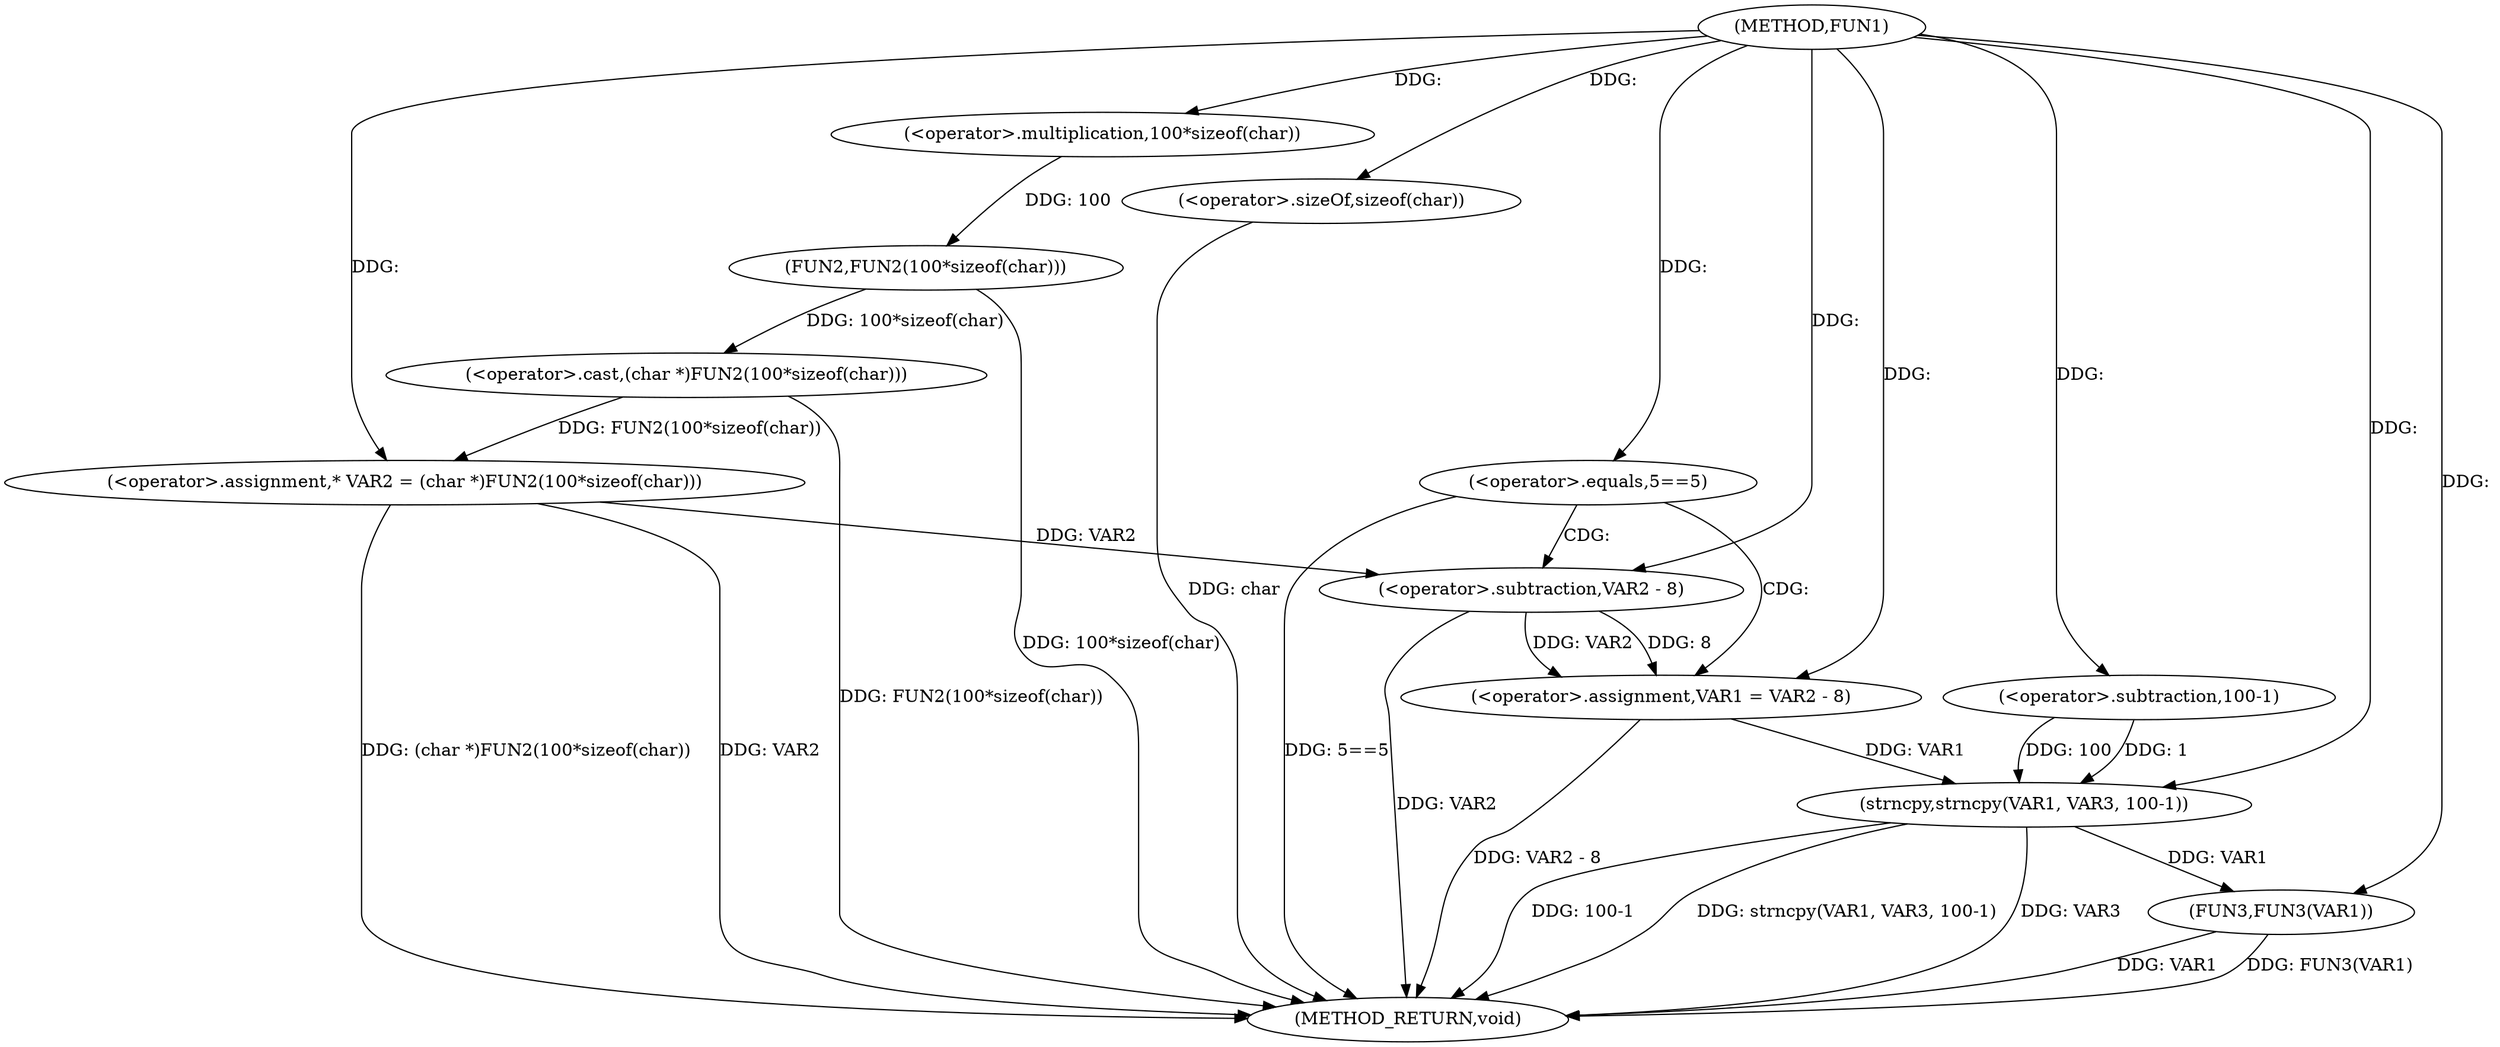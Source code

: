 digraph FUN1 {  
"1000100" [label = "(METHOD,FUN1)" ]
"1000133" [label = "(METHOD_RETURN,void)" ]
"1000104" [label = "(<operator>.assignment,* VAR2 = (char *)FUN2(100*sizeof(char)))" ]
"1000106" [label = "(<operator>.cast,(char *)FUN2(100*sizeof(char)))" ]
"1000108" [label = "(FUN2,FUN2(100*sizeof(char)))" ]
"1000109" [label = "(<operator>.multiplication,100*sizeof(char))" ]
"1000111" [label = "(<operator>.sizeOf,sizeof(char))" ]
"1000114" [label = "(<operator>.equals,5==5)" ]
"1000118" [label = "(<operator>.assignment,VAR1 = VAR2 - 8)" ]
"1000120" [label = "(<operator>.subtraction,VAR2 - 8)" ]
"1000125" [label = "(strncpy,strncpy(VAR1, VAR3, 100-1))" ]
"1000128" [label = "(<operator>.subtraction,100-1)" ]
"1000131" [label = "(FUN3,FUN3(VAR1))" ]
  "1000125" -> "1000133"  [ label = "DDG: strncpy(VAR1, VAR3, 100-1)"] 
  "1000106" -> "1000133"  [ label = "DDG: FUN2(100*sizeof(char))"] 
  "1000104" -> "1000133"  [ label = "DDG: VAR2"] 
  "1000114" -> "1000133"  [ label = "DDG: 5==5"] 
  "1000131" -> "1000133"  [ label = "DDG: VAR1"] 
  "1000120" -> "1000133"  [ label = "DDG: VAR2"] 
  "1000125" -> "1000133"  [ label = "DDG: VAR3"] 
  "1000111" -> "1000133"  [ label = "DDG: char"] 
  "1000118" -> "1000133"  [ label = "DDG: VAR2 - 8"] 
  "1000125" -> "1000133"  [ label = "DDG: 100-1"] 
  "1000131" -> "1000133"  [ label = "DDG: FUN3(VAR1)"] 
  "1000104" -> "1000133"  [ label = "DDG: (char *)FUN2(100*sizeof(char))"] 
  "1000108" -> "1000133"  [ label = "DDG: 100*sizeof(char)"] 
  "1000106" -> "1000104"  [ label = "DDG: FUN2(100*sizeof(char))"] 
  "1000100" -> "1000104"  [ label = "DDG: "] 
  "1000108" -> "1000106"  [ label = "DDG: 100*sizeof(char)"] 
  "1000109" -> "1000108"  [ label = "DDG: 100"] 
  "1000100" -> "1000109"  [ label = "DDG: "] 
  "1000100" -> "1000111"  [ label = "DDG: "] 
  "1000100" -> "1000114"  [ label = "DDG: "] 
  "1000120" -> "1000118"  [ label = "DDG: VAR2"] 
  "1000120" -> "1000118"  [ label = "DDG: 8"] 
  "1000100" -> "1000118"  [ label = "DDG: "] 
  "1000104" -> "1000120"  [ label = "DDG: VAR2"] 
  "1000100" -> "1000120"  [ label = "DDG: "] 
  "1000118" -> "1000125"  [ label = "DDG: VAR1"] 
  "1000100" -> "1000125"  [ label = "DDG: "] 
  "1000128" -> "1000125"  [ label = "DDG: 100"] 
  "1000128" -> "1000125"  [ label = "DDG: 1"] 
  "1000100" -> "1000128"  [ label = "DDG: "] 
  "1000125" -> "1000131"  [ label = "DDG: VAR1"] 
  "1000100" -> "1000131"  [ label = "DDG: "] 
  "1000114" -> "1000120"  [ label = "CDG: "] 
  "1000114" -> "1000118"  [ label = "CDG: "] 
}
